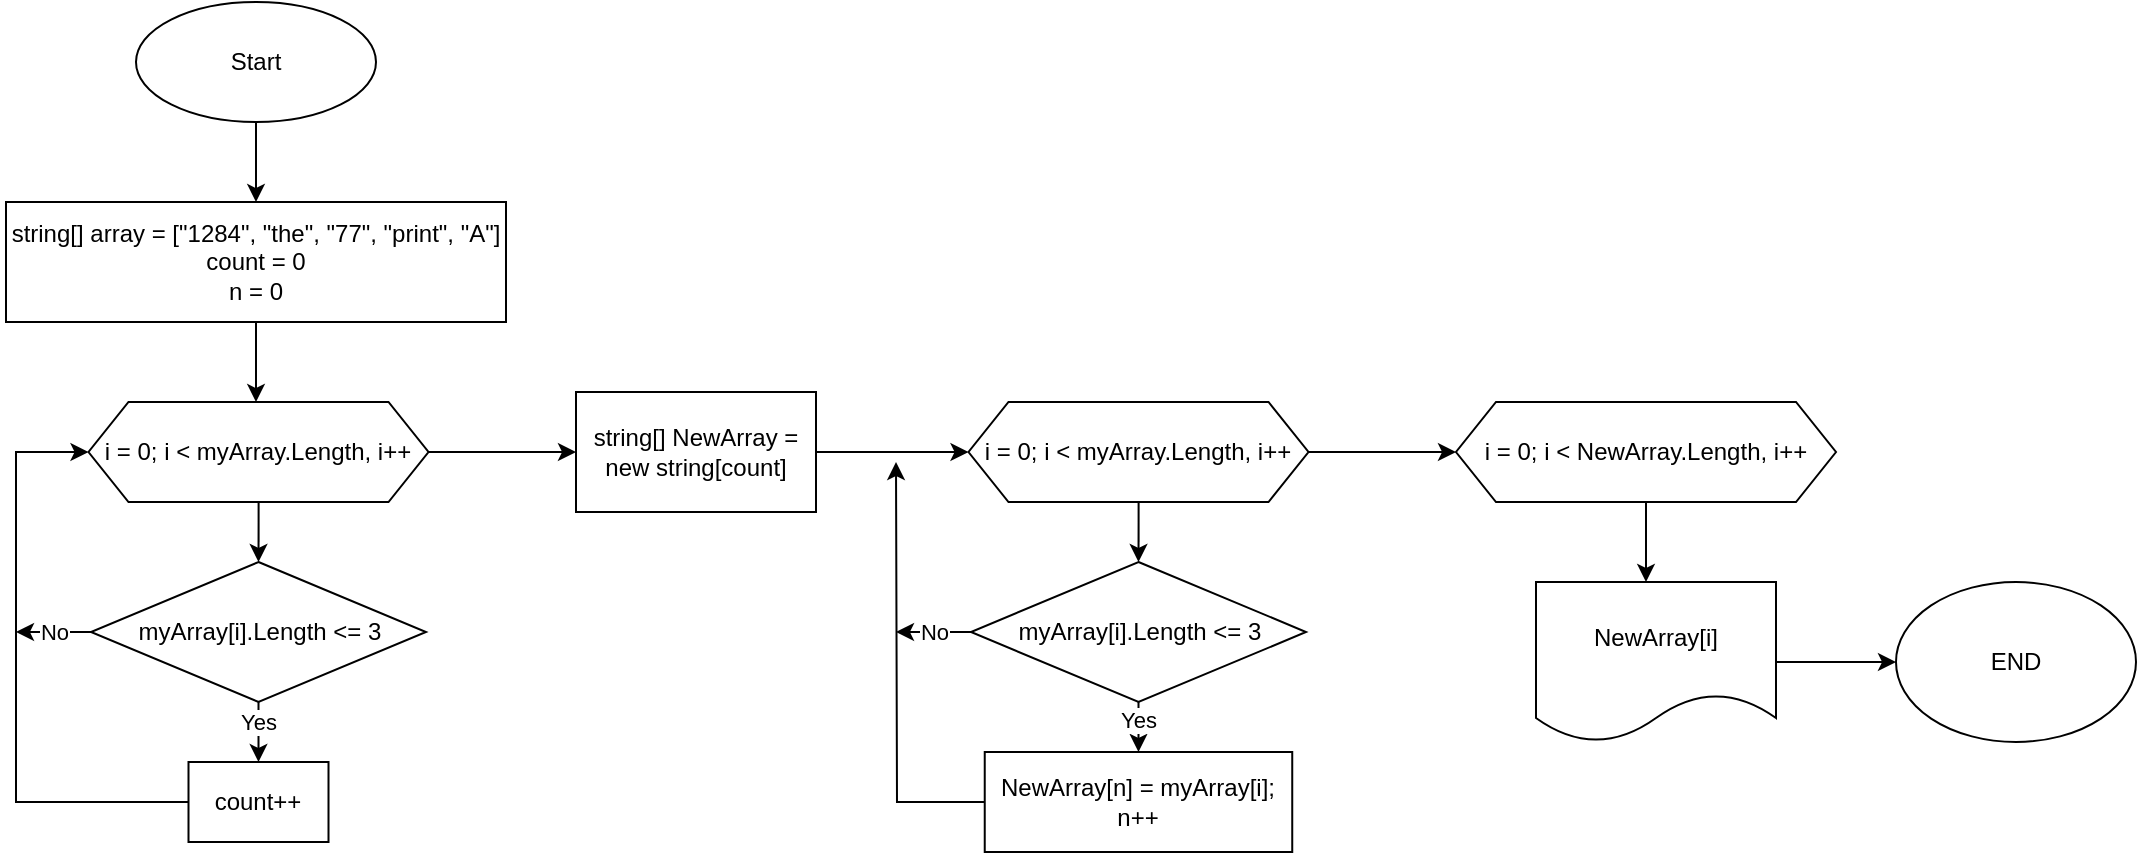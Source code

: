 <mxfile version="20.8.13" type="device"><diagram id="C5RBs43oDa-KdzZeNtuy" name="Page-1"><mxGraphModel dx="1434" dy="756" grid="1" gridSize="10" guides="1" tooltips="1" connect="1" arrows="1" fold="1" page="1" pageScale="1" pageWidth="1169" pageHeight="827" math="0" shadow="0"><root><mxCell id="WIyWlLk6GJQsqaUBKTNV-0"/><mxCell id="WIyWlLk6GJQsqaUBKTNV-1" parent="WIyWlLk6GJQsqaUBKTNV-0"/><mxCell id="kFAVcPIm-cVG7T3U_MfT-3" style="edgeStyle=orthogonalEdgeStyle;rounded=0;orthogonalLoop=1;jettySize=auto;html=1;" parent="WIyWlLk6GJQsqaUBKTNV-1" source="kFAVcPIm-cVG7T3U_MfT-2" edge="1"><mxGeometry relative="1" as="geometry"><mxPoint x="190" y="140" as="targetPoint"/></mxGeometry></mxCell><mxCell id="kFAVcPIm-cVG7T3U_MfT-2" value="Start" style="ellipse;whiteSpace=wrap;html=1;" parent="WIyWlLk6GJQsqaUBKTNV-1" vertex="1"><mxGeometry x="130" y="40" width="120" height="60" as="geometry"/></mxCell><mxCell id="kFAVcPIm-cVG7T3U_MfT-23" style="edgeStyle=orthogonalEdgeStyle;rounded=0;orthogonalLoop=1;jettySize=auto;html=1;" parent="WIyWlLk6GJQsqaUBKTNV-1" source="kFAVcPIm-cVG7T3U_MfT-4" edge="1"><mxGeometry relative="1" as="geometry"><mxPoint x="190" y="240" as="targetPoint"/></mxGeometry></mxCell><mxCell id="kFAVcPIm-cVG7T3U_MfT-4" value="string[] array = [&quot;1284&quot;, &quot;the&quot;, &quot;77&quot;, &quot;print&quot;, &quot;A&quot;]&lt;br&gt;count = 0&lt;br&gt;n = 0" style="rounded=0;whiteSpace=wrap;html=1;" parent="WIyWlLk6GJQsqaUBKTNV-1" vertex="1"><mxGeometry x="65" y="140" width="250" height="60" as="geometry"/></mxCell><mxCell id="kFAVcPIm-cVG7T3U_MfT-18" style="edgeStyle=orthogonalEdgeStyle;rounded=0;orthogonalLoop=1;jettySize=auto;html=1;entryX=0.5;entryY=0;entryDx=0;entryDy=0;" parent="WIyWlLk6GJQsqaUBKTNV-1" source="kFAVcPIm-cVG7T3U_MfT-6" target="kFAVcPIm-cVG7T3U_MfT-7" edge="1"><mxGeometry relative="1" as="geometry"/></mxCell><mxCell id="kFAVcPIm-cVG7T3U_MfT-22" style="edgeStyle=orthogonalEdgeStyle;rounded=0;orthogonalLoop=1;jettySize=auto;html=1;" parent="WIyWlLk6GJQsqaUBKTNV-1" source="kFAVcPIm-cVG7T3U_MfT-6" edge="1"><mxGeometry relative="1" as="geometry"><mxPoint x="350" y="265" as="targetPoint"/></mxGeometry></mxCell><mxCell id="kFAVcPIm-cVG7T3U_MfT-6" value="i = 0; i &amp;lt; myArray.Length, i++" style="shape=hexagon;perimeter=hexagonPerimeter2;whiteSpace=wrap;html=1;fixedSize=1;" parent="WIyWlLk6GJQsqaUBKTNV-1" vertex="1"><mxGeometry x="106.25" y="240" width="170" height="50" as="geometry"/></mxCell><mxCell id="kFAVcPIm-cVG7T3U_MfT-11" value="Yes" style="edgeStyle=orthogonalEdgeStyle;rounded=0;orthogonalLoop=1;jettySize=auto;html=1;" parent="WIyWlLk6GJQsqaUBKTNV-1" source="kFAVcPIm-cVG7T3U_MfT-7" target="kFAVcPIm-cVG7T3U_MfT-12" edge="1"><mxGeometry x="-0.333" relative="1" as="geometry"><mxPoint x="190" y="410.0" as="targetPoint"/><Array as="points"><mxPoint x="190" y="390"/><mxPoint x="190" y="390"/></Array><mxPoint as="offset"/></mxGeometry></mxCell><mxCell id="kFAVcPIm-cVG7T3U_MfT-21" value="No" style="edgeStyle=orthogonalEdgeStyle;rounded=0;orthogonalLoop=1;jettySize=auto;html=1;" parent="WIyWlLk6GJQsqaUBKTNV-1" source="kFAVcPIm-cVG7T3U_MfT-7" edge="1"><mxGeometry relative="1" as="geometry"><mxPoint x="70" y="355" as="targetPoint"/></mxGeometry></mxCell><mxCell id="kFAVcPIm-cVG7T3U_MfT-7" value="myArray[i].Length &amp;lt;= 3" style="rhombus;whiteSpace=wrap;html=1;" parent="WIyWlLk6GJQsqaUBKTNV-1" vertex="1"><mxGeometry x="107.5" y="320" width="167.5" height="70" as="geometry"/></mxCell><mxCell id="kFAVcPIm-cVG7T3U_MfT-19" style="edgeStyle=orthogonalEdgeStyle;rounded=0;orthogonalLoop=1;jettySize=auto;html=1;entryX=0;entryY=0.5;entryDx=0;entryDy=0;" parent="WIyWlLk6GJQsqaUBKTNV-1" source="kFAVcPIm-cVG7T3U_MfT-12" target="kFAVcPIm-cVG7T3U_MfT-6" edge="1"><mxGeometry relative="1" as="geometry"><mxPoint x="70" y="260" as="targetPoint"/><Array as="points"><mxPoint x="70" y="440"/><mxPoint x="70" y="265"/></Array></mxGeometry></mxCell><mxCell id="kFAVcPIm-cVG7T3U_MfT-12" value="count++" style="rounded=0;whiteSpace=wrap;html=1;" parent="WIyWlLk6GJQsqaUBKTNV-1" vertex="1"><mxGeometry x="156.25" y="420" width="70" height="40" as="geometry"/></mxCell><mxCell id="kFAVcPIm-cVG7T3U_MfT-41" style="edgeStyle=orthogonalEdgeStyle;rounded=0;orthogonalLoop=1;jettySize=auto;html=1;entryX=0;entryY=0.5;entryDx=0;entryDy=0;" parent="WIyWlLk6GJQsqaUBKTNV-1" source="kFAVcPIm-cVG7T3U_MfT-24" target="kFAVcPIm-cVG7T3U_MfT-34" edge="1"><mxGeometry relative="1" as="geometry"/></mxCell><mxCell id="kFAVcPIm-cVG7T3U_MfT-24" value="string[] NewArray = new string[count]" style="rounded=0;whiteSpace=wrap;html=1;" parent="WIyWlLk6GJQsqaUBKTNV-1" vertex="1"><mxGeometry x="350" y="235" width="120" height="60" as="geometry"/></mxCell><mxCell id="kFAVcPIm-cVG7T3U_MfT-33" style="edgeStyle=orthogonalEdgeStyle;rounded=0;orthogonalLoop=1;jettySize=auto;html=1;entryX=0.5;entryY=0;entryDx=0;entryDy=0;" parent="WIyWlLk6GJQsqaUBKTNV-1" source="kFAVcPIm-cVG7T3U_MfT-34" target="kFAVcPIm-cVG7T3U_MfT-37" edge="1"><mxGeometry relative="1" as="geometry"/></mxCell><mxCell id="kFAVcPIm-cVG7T3U_MfT-43" style="edgeStyle=orthogonalEdgeStyle;rounded=0;orthogonalLoop=1;jettySize=auto;html=1;" parent="WIyWlLk6GJQsqaUBKTNV-1" source="kFAVcPIm-cVG7T3U_MfT-34" edge="1"><mxGeometry relative="1" as="geometry"><mxPoint x="790" y="265" as="targetPoint"/></mxGeometry></mxCell><mxCell id="kFAVcPIm-cVG7T3U_MfT-34" value="i = 0; i &amp;lt; myArray.Length, i++" style="shape=hexagon;perimeter=hexagonPerimeter2;whiteSpace=wrap;html=1;fixedSize=1;" parent="WIyWlLk6GJQsqaUBKTNV-1" vertex="1"><mxGeometry x="546.25" y="240" width="170" height="50" as="geometry"/></mxCell><mxCell id="kFAVcPIm-cVG7T3U_MfT-35" value="Yes" style="edgeStyle=orthogonalEdgeStyle;rounded=0;orthogonalLoop=1;jettySize=auto;html=1;" parent="WIyWlLk6GJQsqaUBKTNV-1" source="kFAVcPIm-cVG7T3U_MfT-37" target="kFAVcPIm-cVG7T3U_MfT-39" edge="1"><mxGeometry x="-0.333" relative="1" as="geometry"><mxPoint x="630" y="410.0" as="targetPoint"/><Array as="points"><mxPoint x="630" y="390"/><mxPoint x="630" y="390"/></Array><mxPoint as="offset"/></mxGeometry></mxCell><mxCell id="kFAVcPIm-cVG7T3U_MfT-36" value="No" style="edgeStyle=orthogonalEdgeStyle;rounded=0;orthogonalLoop=1;jettySize=auto;html=1;" parent="WIyWlLk6GJQsqaUBKTNV-1" source="kFAVcPIm-cVG7T3U_MfT-37" edge="1"><mxGeometry relative="1" as="geometry"><mxPoint x="510" y="355.0" as="targetPoint"/></mxGeometry></mxCell><mxCell id="kFAVcPIm-cVG7T3U_MfT-37" value="myArray[i].Length &amp;lt;= 3" style="rhombus;whiteSpace=wrap;html=1;" parent="WIyWlLk6GJQsqaUBKTNV-1" vertex="1"><mxGeometry x="547.5" y="320" width="167.5" height="70" as="geometry"/></mxCell><mxCell id="kFAVcPIm-cVG7T3U_MfT-42" style="edgeStyle=orthogonalEdgeStyle;rounded=0;orthogonalLoop=1;jettySize=auto;html=1;" parent="WIyWlLk6GJQsqaUBKTNV-1" source="kFAVcPIm-cVG7T3U_MfT-39" edge="1"><mxGeometry relative="1" as="geometry"><mxPoint x="510" y="270" as="targetPoint"/></mxGeometry></mxCell><mxCell id="kFAVcPIm-cVG7T3U_MfT-39" value="NewArray[n] = myArray[i];&lt;br&gt;n++" style="rounded=0;whiteSpace=wrap;html=1;" parent="WIyWlLk6GJQsqaUBKTNV-1" vertex="1"><mxGeometry x="554.37" y="415" width="153.75" height="50" as="geometry"/></mxCell><mxCell id="kFAVcPIm-cVG7T3U_MfT-45" style="edgeStyle=orthogonalEdgeStyle;rounded=0;orthogonalLoop=1;jettySize=auto;html=1;" parent="WIyWlLk6GJQsqaUBKTNV-1" source="kFAVcPIm-cVG7T3U_MfT-44" edge="1"><mxGeometry relative="1" as="geometry"><mxPoint x="885" y="330" as="targetPoint"/></mxGeometry></mxCell><mxCell id="kFAVcPIm-cVG7T3U_MfT-44" value="i = 0; i &amp;lt; NewArray.Length, i++" style="shape=hexagon;perimeter=hexagonPerimeter2;whiteSpace=wrap;html=1;fixedSize=1;" parent="WIyWlLk6GJQsqaUBKTNV-1" vertex="1"><mxGeometry x="790" y="240" width="190" height="50" as="geometry"/></mxCell><mxCell id="kFAVcPIm-cVG7T3U_MfT-47" style="edgeStyle=orthogonalEdgeStyle;rounded=0;orthogonalLoop=1;jettySize=auto;html=1;" parent="WIyWlLk6GJQsqaUBKTNV-1" source="kFAVcPIm-cVG7T3U_MfT-46" edge="1"><mxGeometry relative="1" as="geometry"><mxPoint x="1010" y="370" as="targetPoint"/></mxGeometry></mxCell><mxCell id="kFAVcPIm-cVG7T3U_MfT-46" value="NewArray[i]" style="shape=document;whiteSpace=wrap;html=1;boundedLbl=1;" parent="WIyWlLk6GJQsqaUBKTNV-1" vertex="1"><mxGeometry x="830" y="330" width="120" height="80" as="geometry"/></mxCell><mxCell id="kFAVcPIm-cVG7T3U_MfT-48" value="END" style="ellipse;whiteSpace=wrap;html=1;" parent="WIyWlLk6GJQsqaUBKTNV-1" vertex="1"><mxGeometry x="1010" y="330" width="120" height="80" as="geometry"/></mxCell></root></mxGraphModel></diagram></mxfile>